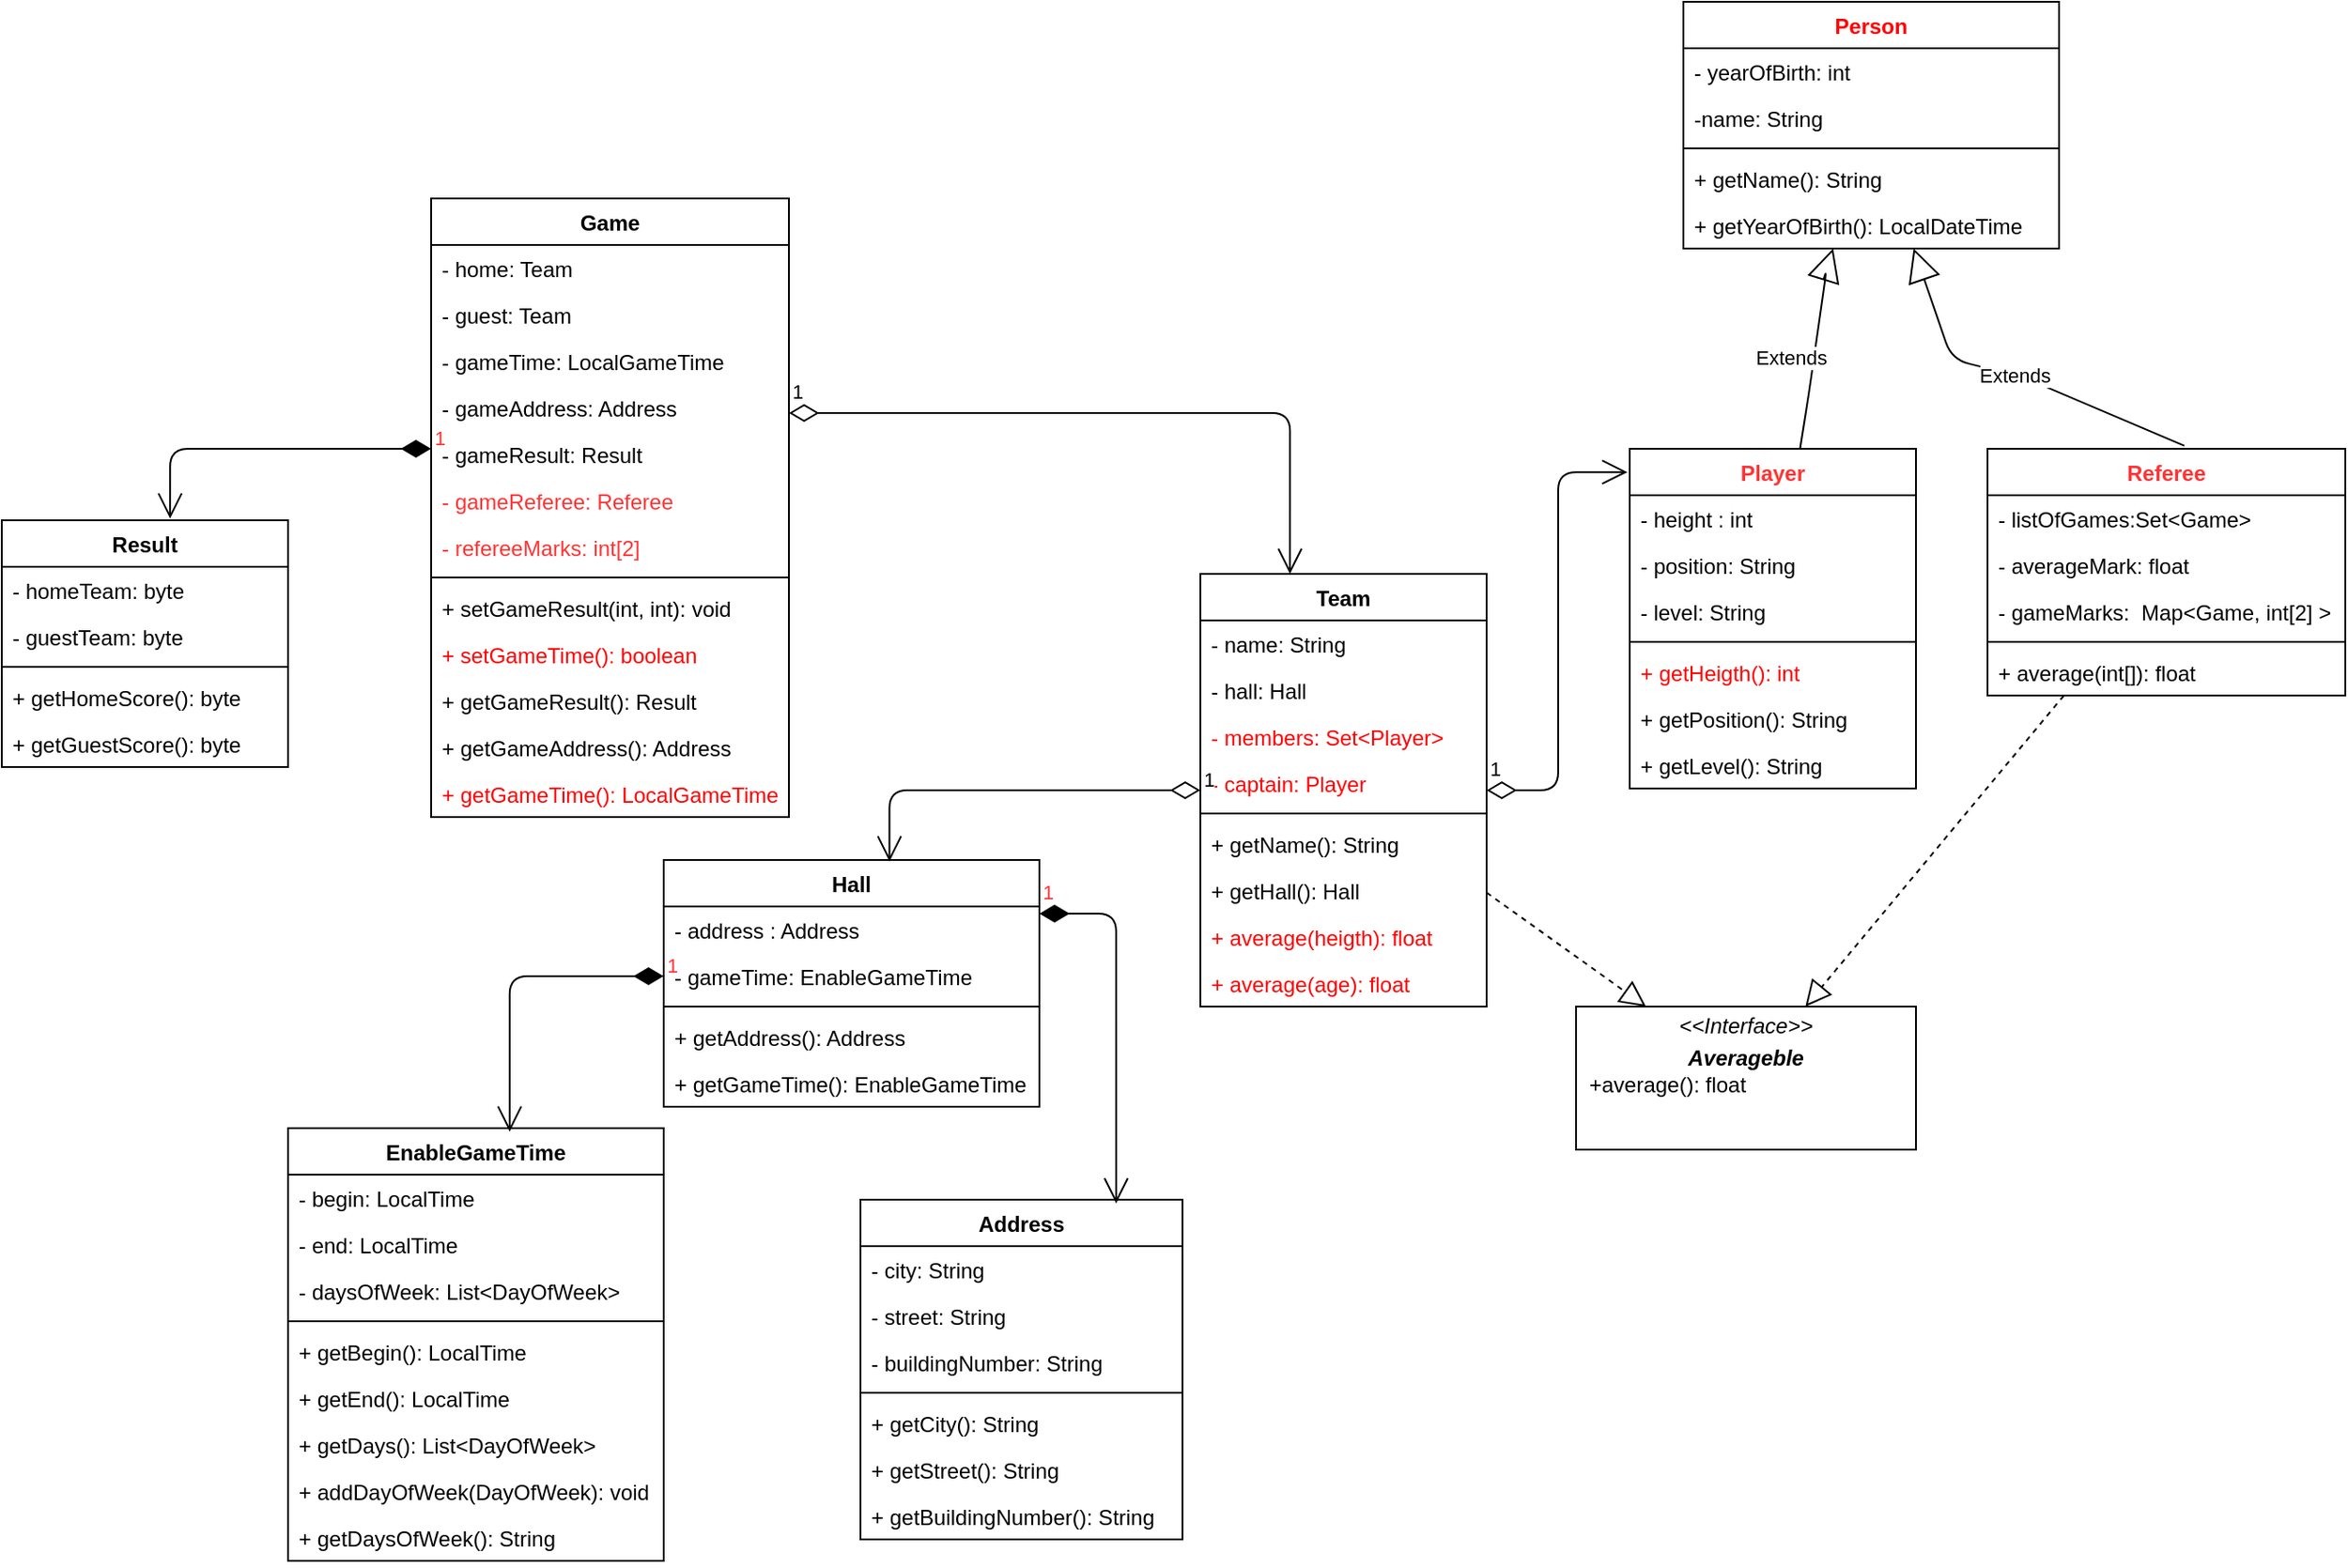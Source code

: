 <mxfile version="13.9.3" type="github">
  <diagram name="Page-1" id="e7e014a7-5840-1c2e-5031-d8a46d1fe8dd">
    <mxGraphModel dx="1221" dy="645" grid="1" gridSize="10" guides="1" tooltips="1" connect="1" arrows="1" fold="1" page="1" pageScale="1" pageWidth="1169" pageHeight="826" background="#ffffff" math="0" shadow="0">
      <root>
        <mxCell id="0" />
        <mxCell id="1" parent="0" />
        <mxCell id="TwgE0St8MOjOakiMRuRE-41" value="Team" style="swimlane;fontStyle=1;align=center;verticalAlign=top;childLayout=stackLayout;horizontal=1;startSize=26;horizontalStack=0;resizeParent=1;resizeParentMax=0;resizeLast=0;collapsible=1;marginBottom=0;" parent="1" vertex="1">
          <mxGeometry x="720" y="330" width="160" height="242" as="geometry" />
        </mxCell>
        <mxCell id="TwgE0St8MOjOakiMRuRE-42" value="- name: String" style="text;strokeColor=none;fillColor=none;align=left;verticalAlign=top;spacingLeft=4;spacingRight=4;overflow=hidden;rotatable=0;points=[[0,0.5],[1,0.5]];portConstraint=eastwest;" parent="TwgE0St8MOjOakiMRuRE-41" vertex="1">
          <mxGeometry y="26" width="160" height="26" as="geometry" />
        </mxCell>
        <mxCell id="TwgE0St8MOjOakiMRuRE-109" value="- hall: Hall" style="text;strokeColor=none;fillColor=none;align=left;verticalAlign=top;spacingLeft=4;spacingRight=4;overflow=hidden;rotatable=0;points=[[0,0.5],[1,0.5]];portConstraint=eastwest;" parent="TwgE0St8MOjOakiMRuRE-41" vertex="1">
          <mxGeometry y="52" width="160" height="26" as="geometry" />
        </mxCell>
        <mxCell id="NU6HqHWdmJFwHkddgn6K-23" value="- members: Set&lt;Player&gt;" style="text;strokeColor=none;fillColor=none;align=left;verticalAlign=top;spacingLeft=4;spacingRight=4;overflow=hidden;rotatable=0;points=[[0,0.5],[1,0.5]];portConstraint=eastwest;fontColor=#FF0000;" parent="TwgE0St8MOjOakiMRuRE-41" vertex="1">
          <mxGeometry y="78" width="160" height="26" as="geometry" />
        </mxCell>
        <mxCell id="TwgE0St8MOjOakiMRuRE-45" value="- captain: Player" style="text;strokeColor=none;fillColor=none;align=left;verticalAlign=top;spacingLeft=4;spacingRight=4;overflow=hidden;rotatable=0;points=[[0,0.5],[1,0.5]];portConstraint=eastwest;fontColor=#FF0000;" parent="TwgE0St8MOjOakiMRuRE-41" vertex="1">
          <mxGeometry y="104" width="160" height="26" as="geometry" />
        </mxCell>
        <mxCell id="TwgE0St8MOjOakiMRuRE-43" value="" style="line;strokeWidth=1;fillColor=none;align=left;verticalAlign=middle;spacingTop=-1;spacingLeft=3;spacingRight=3;rotatable=0;labelPosition=right;points=[];portConstraint=eastwest;" parent="TwgE0St8MOjOakiMRuRE-41" vertex="1">
          <mxGeometry y="130" width="160" height="8" as="geometry" />
        </mxCell>
        <mxCell id="TwgE0St8MOjOakiMRuRE-82" value="+ getName(): String" style="text;strokeColor=none;fillColor=none;align=left;verticalAlign=top;spacingLeft=4;spacingRight=4;overflow=hidden;rotatable=0;points=[[0,0.5],[1,0.5]];portConstraint=eastwest;" parent="TwgE0St8MOjOakiMRuRE-41" vertex="1">
          <mxGeometry y="138" width="160" height="26" as="geometry" />
        </mxCell>
        <mxCell id="TwgE0St8MOjOakiMRuRE-44" value="+ getHall(): Hall" style="text;strokeColor=none;fillColor=none;align=left;verticalAlign=top;spacingLeft=4;spacingRight=4;overflow=hidden;rotatable=0;points=[[0,0.5],[1,0.5]];portConstraint=eastwest;" parent="TwgE0St8MOjOakiMRuRE-41" vertex="1">
          <mxGeometry y="164" width="160" height="26" as="geometry" />
        </mxCell>
        <mxCell id="tCs71eNTjscLP7BEkDLz-2" value="+ average(heigth): float" style="text;strokeColor=none;fillColor=none;align=left;verticalAlign=top;spacingLeft=4;spacingRight=4;overflow=hidden;rotatable=0;points=[[0,0.5],[1,0.5]];portConstraint=eastwest;fontColor=#FF0000;" parent="TwgE0St8MOjOakiMRuRE-41" vertex="1">
          <mxGeometry y="190" width="160" height="26" as="geometry" />
        </mxCell>
        <mxCell id="tCs71eNTjscLP7BEkDLz-3" value="+ average(age): float" style="text;strokeColor=none;fillColor=none;align=left;verticalAlign=top;spacingLeft=4;spacingRight=4;overflow=hidden;rotatable=0;points=[[0,0.5],[1,0.5]];portConstraint=eastwest;fontColor=#FF0000;" parent="TwgE0St8MOjOakiMRuRE-41" vertex="1">
          <mxGeometry y="216" width="160" height="26" as="geometry" />
        </mxCell>
        <mxCell id="TwgE0St8MOjOakiMRuRE-46" value="Hall" style="swimlane;fontStyle=1;align=center;verticalAlign=top;childLayout=stackLayout;horizontal=1;startSize=26;horizontalStack=0;resizeParent=1;resizeParentMax=0;resizeLast=0;collapsible=1;marginBottom=0;" parent="1" vertex="1">
          <mxGeometry x="420" y="490" width="210" height="138" as="geometry" />
        </mxCell>
        <mxCell id="TwgE0St8MOjOakiMRuRE-47" value="- address : Address" style="text;strokeColor=none;fillColor=none;align=left;verticalAlign=top;spacingLeft=4;spacingRight=4;overflow=hidden;rotatable=0;points=[[0,0.5],[1,0.5]];portConstraint=eastwest;" parent="TwgE0St8MOjOakiMRuRE-46" vertex="1">
          <mxGeometry y="26" width="210" height="26" as="geometry" />
        </mxCell>
        <mxCell id="TwgE0St8MOjOakiMRuRE-48" value="- gameTime: EnableGameTime" style="text;strokeColor=none;fillColor=none;align=left;verticalAlign=top;spacingLeft=4;spacingRight=4;overflow=hidden;rotatable=0;points=[[0,0.5],[1,0.5]];portConstraint=eastwest;" parent="TwgE0St8MOjOakiMRuRE-46" vertex="1">
          <mxGeometry y="52" width="210" height="26" as="geometry" />
        </mxCell>
        <mxCell id="TwgE0St8MOjOakiMRuRE-49" value="" style="line;strokeWidth=1;fillColor=none;align=left;verticalAlign=middle;spacingTop=-1;spacingLeft=3;spacingRight=3;rotatable=0;labelPosition=right;points=[];portConstraint=eastwest;" parent="TwgE0St8MOjOakiMRuRE-46" vertex="1">
          <mxGeometry y="78" width="210" height="8" as="geometry" />
        </mxCell>
        <mxCell id="TwgE0St8MOjOakiMRuRE-77" value="+ getAddress(): Address" style="text;strokeColor=none;fillColor=none;align=left;verticalAlign=top;spacingLeft=4;spacingRight=4;overflow=hidden;rotatable=0;points=[[0,0.5],[1,0.5]];portConstraint=eastwest;" parent="TwgE0St8MOjOakiMRuRE-46" vertex="1">
          <mxGeometry y="86" width="210" height="26" as="geometry" />
        </mxCell>
        <mxCell id="TwgE0St8MOjOakiMRuRE-50" value="+ getGameTime(): EnableGameTime" style="text;strokeColor=none;fillColor=none;align=left;verticalAlign=top;spacingLeft=4;spacingRight=4;overflow=hidden;rotatable=0;points=[[0,0.5],[1,0.5]];portConstraint=eastwest;" parent="TwgE0St8MOjOakiMRuRE-46" vertex="1">
          <mxGeometry y="112" width="210" height="26" as="geometry" />
        </mxCell>
        <mxCell id="TwgE0St8MOjOakiMRuRE-51" value="Address" style="swimlane;fontStyle=1;align=center;verticalAlign=top;childLayout=stackLayout;horizontal=1;startSize=26;horizontalStack=0;resizeParent=1;resizeParentMax=0;resizeLast=0;collapsible=1;marginBottom=0;" parent="1" vertex="1">
          <mxGeometry x="530" y="680" width="180" height="190" as="geometry" />
        </mxCell>
        <mxCell id="TwgE0St8MOjOakiMRuRE-52" value="- city: String" style="text;strokeColor=none;fillColor=none;align=left;verticalAlign=top;spacingLeft=4;spacingRight=4;overflow=hidden;rotatable=0;points=[[0,0.5],[1,0.5]];portConstraint=eastwest;" parent="TwgE0St8MOjOakiMRuRE-51" vertex="1">
          <mxGeometry y="26" width="180" height="26" as="geometry" />
        </mxCell>
        <mxCell id="TwgE0St8MOjOakiMRuRE-55" value="- street: String" style="text;strokeColor=none;fillColor=none;align=left;verticalAlign=top;spacingLeft=4;spacingRight=4;overflow=hidden;rotatable=0;points=[[0,0.5],[1,0.5]];portConstraint=eastwest;" parent="TwgE0St8MOjOakiMRuRE-51" vertex="1">
          <mxGeometry y="52" width="180" height="26" as="geometry" />
        </mxCell>
        <mxCell id="TwgE0St8MOjOakiMRuRE-56" value="- buildingNumber: String" style="text;strokeColor=none;fillColor=none;align=left;verticalAlign=top;spacingLeft=4;spacingRight=4;overflow=hidden;rotatable=0;points=[[0,0.5],[1,0.5]];portConstraint=eastwest;" parent="TwgE0St8MOjOakiMRuRE-51" vertex="1">
          <mxGeometry y="78" width="180" height="26" as="geometry" />
        </mxCell>
        <mxCell id="TwgE0St8MOjOakiMRuRE-53" value="" style="line;strokeWidth=1;fillColor=none;align=left;verticalAlign=middle;spacingTop=-1;spacingLeft=3;spacingRight=3;rotatable=0;labelPosition=right;points=[];portConstraint=eastwest;" parent="TwgE0St8MOjOakiMRuRE-51" vertex="1">
          <mxGeometry y="104" width="180" height="8" as="geometry" />
        </mxCell>
        <mxCell id="TwgE0St8MOjOakiMRuRE-54" value="+ getCity(): String" style="text;strokeColor=none;fillColor=none;align=left;verticalAlign=top;spacingLeft=4;spacingRight=4;overflow=hidden;rotatable=0;points=[[0,0.5],[1,0.5]];portConstraint=eastwest;" parent="TwgE0St8MOjOakiMRuRE-51" vertex="1">
          <mxGeometry y="112" width="180" height="26" as="geometry" />
        </mxCell>
        <mxCell id="TwgE0St8MOjOakiMRuRE-57" value="+ getStreet(): String" style="text;strokeColor=none;fillColor=none;align=left;verticalAlign=top;spacingLeft=4;spacingRight=4;overflow=hidden;rotatable=0;points=[[0,0.5],[1,0.5]];portConstraint=eastwest;" parent="TwgE0St8MOjOakiMRuRE-51" vertex="1">
          <mxGeometry y="138" width="180" height="26" as="geometry" />
        </mxCell>
        <mxCell id="TwgE0St8MOjOakiMRuRE-58" value="+ getBuildingNumber(): String" style="text;strokeColor=none;fillColor=none;align=left;verticalAlign=top;spacingLeft=4;spacingRight=4;overflow=hidden;rotatable=0;points=[[0,0.5],[1,0.5]];portConstraint=eastwest;" parent="TwgE0St8MOjOakiMRuRE-51" vertex="1">
          <mxGeometry y="164" width="180" height="26" as="geometry" />
        </mxCell>
        <mxCell id="TwgE0St8MOjOakiMRuRE-59" value="EnableGameTime" style="swimlane;fontStyle=1;align=center;verticalAlign=top;childLayout=stackLayout;horizontal=1;startSize=26;horizontalStack=0;resizeParent=1;resizeParentMax=0;resizeLast=0;collapsible=1;marginBottom=0;" parent="1" vertex="1">
          <mxGeometry x="210" y="640" width="210" height="242" as="geometry" />
        </mxCell>
        <mxCell id="TwgE0St8MOjOakiMRuRE-60" value="- begin: LocalTime" style="text;strokeColor=none;fillColor=none;align=left;verticalAlign=top;spacingLeft=4;spacingRight=4;overflow=hidden;rotatable=0;points=[[0,0.5],[1,0.5]];portConstraint=eastwest;" parent="TwgE0St8MOjOakiMRuRE-59" vertex="1">
          <mxGeometry y="26" width="210" height="26" as="geometry" />
        </mxCell>
        <mxCell id="TwgE0St8MOjOakiMRuRE-70" value="- end: LocalTime" style="text;strokeColor=none;fillColor=none;align=left;verticalAlign=top;spacingLeft=4;spacingRight=4;overflow=hidden;rotatable=0;points=[[0,0.5],[1,0.5]];portConstraint=eastwest;" parent="TwgE0St8MOjOakiMRuRE-59" vertex="1">
          <mxGeometry y="52" width="210" height="26" as="geometry" />
        </mxCell>
        <mxCell id="TwgE0St8MOjOakiMRuRE-71" value="- daysOfWeek: List&lt;DayOfWeek&gt;" style="text;strokeColor=none;fillColor=none;align=left;verticalAlign=top;spacingLeft=4;spacingRight=4;overflow=hidden;rotatable=0;points=[[0,0.5],[1,0.5]];portConstraint=eastwest;" parent="TwgE0St8MOjOakiMRuRE-59" vertex="1">
          <mxGeometry y="78" width="210" height="26" as="geometry" />
        </mxCell>
        <mxCell id="TwgE0St8MOjOakiMRuRE-61" value="" style="line;strokeWidth=1;fillColor=none;align=left;verticalAlign=middle;spacingTop=-1;spacingLeft=3;spacingRight=3;rotatable=0;labelPosition=right;points=[];portConstraint=eastwest;" parent="TwgE0St8MOjOakiMRuRE-59" vertex="1">
          <mxGeometry y="104" width="210" height="8" as="geometry" />
        </mxCell>
        <mxCell id="TwgE0St8MOjOakiMRuRE-62" value="+ getBegin(): LocalTime" style="text;strokeColor=none;fillColor=none;align=left;verticalAlign=top;spacingLeft=4;spacingRight=4;overflow=hidden;rotatable=0;points=[[0,0.5],[1,0.5]];portConstraint=eastwest;" parent="TwgE0St8MOjOakiMRuRE-59" vertex="1">
          <mxGeometry y="112" width="210" height="26" as="geometry" />
        </mxCell>
        <mxCell id="TwgE0St8MOjOakiMRuRE-72" value="+ getEnd(): LocalTime" style="text;strokeColor=none;fillColor=none;align=left;verticalAlign=top;spacingLeft=4;spacingRight=4;overflow=hidden;rotatable=0;points=[[0,0.5],[1,0.5]];portConstraint=eastwest;" parent="TwgE0St8MOjOakiMRuRE-59" vertex="1">
          <mxGeometry y="138" width="210" height="26" as="geometry" />
        </mxCell>
        <mxCell id="TwgE0St8MOjOakiMRuRE-73" value="+ getDays(): List&lt;DayOfWeek&gt;" style="text;strokeColor=none;fillColor=none;align=left;verticalAlign=top;spacingLeft=4;spacingRight=4;overflow=hidden;rotatable=0;points=[[0,0.5],[1,0.5]];portConstraint=eastwest;" parent="TwgE0St8MOjOakiMRuRE-59" vertex="1">
          <mxGeometry y="164" width="210" height="26" as="geometry" />
        </mxCell>
        <mxCell id="TwgE0St8MOjOakiMRuRE-74" value="+ addDayOfWeek(DayOfWeek): void" style="text;strokeColor=none;fillColor=none;align=left;verticalAlign=top;spacingLeft=4;spacingRight=4;overflow=hidden;rotatable=0;points=[[0,0.5],[1,0.5]];portConstraint=eastwest;" parent="TwgE0St8MOjOakiMRuRE-59" vertex="1">
          <mxGeometry y="190" width="210" height="26" as="geometry" />
        </mxCell>
        <mxCell id="TwgE0St8MOjOakiMRuRE-75" value="+ getDaysOfWeek(): String" style="text;strokeColor=none;fillColor=none;align=left;verticalAlign=top;spacingLeft=4;spacingRight=4;overflow=hidden;rotatable=0;points=[[0,0.5],[1,0.5]];portConstraint=eastwest;" parent="TwgE0St8MOjOakiMRuRE-59" vertex="1">
          <mxGeometry y="216" width="210" height="26" as="geometry" />
        </mxCell>
        <mxCell id="TwgE0St8MOjOakiMRuRE-83" value="Result" style="swimlane;fontStyle=1;align=center;verticalAlign=top;childLayout=stackLayout;horizontal=1;startSize=26;horizontalStack=0;resizeParent=1;resizeParentMax=0;resizeLast=0;collapsible=1;marginBottom=0;" parent="1" vertex="1">
          <mxGeometry x="50" y="300" width="160" height="138" as="geometry" />
        </mxCell>
        <mxCell id="TwgE0St8MOjOakiMRuRE-84" value="- homeTeam: byte" style="text;strokeColor=none;fillColor=none;align=left;verticalAlign=top;spacingLeft=4;spacingRight=4;overflow=hidden;rotatable=0;points=[[0,0.5],[1,0.5]];portConstraint=eastwest;" parent="TwgE0St8MOjOakiMRuRE-83" vertex="1">
          <mxGeometry y="26" width="160" height="26" as="geometry" />
        </mxCell>
        <mxCell id="TwgE0St8MOjOakiMRuRE-96" value="- guestTeam: byte" style="text;strokeColor=none;fillColor=none;align=left;verticalAlign=top;spacingLeft=4;spacingRight=4;overflow=hidden;rotatable=0;points=[[0,0.5],[1,0.5]];portConstraint=eastwest;" parent="TwgE0St8MOjOakiMRuRE-83" vertex="1">
          <mxGeometry y="52" width="160" height="26" as="geometry" />
        </mxCell>
        <mxCell id="TwgE0St8MOjOakiMRuRE-85" value="" style="line;strokeWidth=1;fillColor=none;align=left;verticalAlign=middle;spacingTop=-1;spacingLeft=3;spacingRight=3;rotatable=0;labelPosition=right;points=[];portConstraint=eastwest;" parent="TwgE0St8MOjOakiMRuRE-83" vertex="1">
          <mxGeometry y="78" width="160" height="8" as="geometry" />
        </mxCell>
        <mxCell id="TwgE0St8MOjOakiMRuRE-86" value="+ getHomeScore(): byte" style="text;strokeColor=none;fillColor=none;align=left;verticalAlign=top;spacingLeft=4;spacingRight=4;overflow=hidden;rotatable=0;points=[[0,0.5],[1,0.5]];portConstraint=eastwest;" parent="TwgE0St8MOjOakiMRuRE-83" vertex="1">
          <mxGeometry y="86" width="160" height="26" as="geometry" />
        </mxCell>
        <mxCell id="TwgE0St8MOjOakiMRuRE-87" value="+ getGuestScore(): byte" style="text;strokeColor=none;fillColor=none;align=left;verticalAlign=top;spacingLeft=4;spacingRight=4;overflow=hidden;rotatable=0;points=[[0,0.5],[1,0.5]];portConstraint=eastwest;" parent="TwgE0St8MOjOakiMRuRE-83" vertex="1">
          <mxGeometry y="112" width="160" height="26" as="geometry" />
        </mxCell>
        <mxCell id="TwgE0St8MOjOakiMRuRE-97" value="Game" style="swimlane;fontStyle=1;align=center;verticalAlign=top;childLayout=stackLayout;horizontal=1;startSize=26;horizontalStack=0;resizeParent=1;resizeParentMax=0;resizeLast=0;collapsible=1;marginBottom=0;" parent="1" vertex="1">
          <mxGeometry x="290" y="120" width="200" height="346" as="geometry" />
        </mxCell>
        <mxCell id="TwgE0St8MOjOakiMRuRE-98" value="- home: Team" style="text;strokeColor=none;fillColor=none;align=left;verticalAlign=top;spacingLeft=4;spacingRight=4;overflow=hidden;rotatable=0;points=[[0,0.5],[1,0.5]];portConstraint=eastwest;" parent="TwgE0St8MOjOakiMRuRE-97" vertex="1">
          <mxGeometry y="26" width="200" height="26" as="geometry" />
        </mxCell>
        <mxCell id="TwgE0St8MOjOakiMRuRE-101" value="- guest: Team" style="text;strokeColor=none;fillColor=none;align=left;verticalAlign=top;spacingLeft=4;spacingRight=4;overflow=hidden;rotatable=0;points=[[0,0.5],[1,0.5]];portConstraint=eastwest;" parent="TwgE0St8MOjOakiMRuRE-97" vertex="1">
          <mxGeometry y="52" width="200" height="26" as="geometry" />
        </mxCell>
        <mxCell id="TwgE0St8MOjOakiMRuRE-102" value="- gameTime: LocalGameTime" style="text;strokeColor=none;fillColor=none;align=left;verticalAlign=top;spacingLeft=4;spacingRight=4;overflow=hidden;rotatable=0;points=[[0,0.5],[1,0.5]];portConstraint=eastwest;" parent="TwgE0St8MOjOakiMRuRE-97" vertex="1">
          <mxGeometry y="78" width="200" height="26" as="geometry" />
        </mxCell>
        <mxCell id="TwgE0St8MOjOakiMRuRE-103" value="- gameAddress: Address" style="text;strokeColor=none;fillColor=none;align=left;verticalAlign=top;spacingLeft=4;spacingRight=4;overflow=hidden;rotatable=0;points=[[0,0.5],[1,0.5]];portConstraint=eastwest;" parent="TwgE0St8MOjOakiMRuRE-97" vertex="1">
          <mxGeometry y="104" width="200" height="26" as="geometry" />
        </mxCell>
        <mxCell id="TwgE0St8MOjOakiMRuRE-104" value="- gameResult: Result" style="text;strokeColor=none;fillColor=none;align=left;verticalAlign=top;spacingLeft=4;spacingRight=4;overflow=hidden;rotatable=0;points=[[0,0.5],[1,0.5]];portConstraint=eastwest;" parent="TwgE0St8MOjOakiMRuRE-97" vertex="1">
          <mxGeometry y="130" width="200" height="26" as="geometry" />
        </mxCell>
        <mxCell id="NU6HqHWdmJFwHkddgn6K-21" value="- gameReferee: Referee" style="text;strokeColor=none;fillColor=none;align=left;verticalAlign=top;spacingLeft=4;spacingRight=4;overflow=hidden;rotatable=0;points=[[0,0.5],[1,0.5]];portConstraint=eastwest;fontColor=#FF3333;" parent="TwgE0St8MOjOakiMRuRE-97" vertex="1">
          <mxGeometry y="156" width="200" height="26" as="geometry" />
        </mxCell>
        <mxCell id="14i0nmzImd__y7Bm-4BG-6" value="- refereeMarks: int[2] " style="text;strokeColor=none;fillColor=none;align=left;verticalAlign=top;spacingLeft=4;spacingRight=4;overflow=hidden;rotatable=0;points=[[0,0.5],[1,0.5]];portConstraint=eastwest;fontColor=#FF3333;" parent="TwgE0St8MOjOakiMRuRE-97" vertex="1">
          <mxGeometry y="182" width="200" height="26" as="geometry" />
        </mxCell>
        <mxCell id="TwgE0St8MOjOakiMRuRE-99" value="" style="line;strokeWidth=1;fillColor=none;align=left;verticalAlign=middle;spacingTop=-1;spacingLeft=3;spacingRight=3;rotatable=0;labelPosition=right;points=[];portConstraint=eastwest;" parent="TwgE0St8MOjOakiMRuRE-97" vertex="1">
          <mxGeometry y="208" width="200" height="8" as="geometry" />
        </mxCell>
        <mxCell id="TwgE0St8MOjOakiMRuRE-100" value="+ setGameResult(int, int): void" style="text;strokeColor=none;fillColor=none;align=left;verticalAlign=top;spacingLeft=4;spacingRight=4;overflow=hidden;rotatable=0;points=[[0,0.5],[1,0.5]];portConstraint=eastwest;" parent="TwgE0St8MOjOakiMRuRE-97" vertex="1">
          <mxGeometry y="216" width="200" height="26" as="geometry" />
        </mxCell>
        <mxCell id="TwgE0St8MOjOakiMRuRE-106" value="+ setGameTime(): boolean" style="text;strokeColor=none;fillColor=none;align=left;verticalAlign=top;spacingLeft=4;spacingRight=4;overflow=hidden;rotatable=0;points=[[0,0.5],[1,0.5]];portConstraint=eastwest;fontColor=#FF0000;" parent="TwgE0St8MOjOakiMRuRE-97" vertex="1">
          <mxGeometry y="242" width="200" height="26" as="geometry" />
        </mxCell>
        <mxCell id="TwgE0St8MOjOakiMRuRE-107" value="+ getGameResult(): Result" style="text;strokeColor=none;fillColor=none;align=left;verticalAlign=top;spacingLeft=4;spacingRight=4;overflow=hidden;rotatable=0;points=[[0,0.5],[1,0.5]];portConstraint=eastwest;" parent="TwgE0St8MOjOakiMRuRE-97" vertex="1">
          <mxGeometry y="268" width="200" height="26" as="geometry" />
        </mxCell>
        <mxCell id="TwgE0St8MOjOakiMRuRE-108" value="+ getGameAddress(): Address" style="text;strokeColor=none;fillColor=none;align=left;verticalAlign=top;spacingLeft=4;spacingRight=4;overflow=hidden;rotatable=0;points=[[0,0.5],[1,0.5]];portConstraint=eastwest;" parent="TwgE0St8MOjOakiMRuRE-97" vertex="1">
          <mxGeometry y="294" width="200" height="26" as="geometry" />
        </mxCell>
        <mxCell id="TwgE0St8MOjOakiMRuRE-105" value="+ getGameTime(): LocalGameTime" style="text;strokeColor=none;fillColor=none;align=left;verticalAlign=top;spacingLeft=4;spacingRight=4;overflow=hidden;rotatable=0;points=[[0,0.5],[1,0.5]];portConstraint=eastwest;fontColor=#FF0000;" parent="TwgE0St8MOjOakiMRuRE-97" vertex="1">
          <mxGeometry y="320" width="200" height="26" as="geometry" />
        </mxCell>
        <mxCell id="NU6HqHWdmJFwHkddgn6K-5" value="Player" style="swimlane;fontStyle=1;align=center;verticalAlign=top;childLayout=stackLayout;horizontal=1;startSize=26;horizontalStack=0;resizeParent=1;resizeParentMax=0;resizeLast=0;collapsible=1;marginBottom=0;fontColor=#FF3333;" parent="1" vertex="1">
          <mxGeometry x="960" y="260" width="160" height="190" as="geometry" />
        </mxCell>
        <mxCell id="NU6HqHWdmJFwHkddgn6K-6" value="- height : int" style="text;strokeColor=none;fillColor=none;align=left;verticalAlign=top;spacingLeft=4;spacingRight=4;overflow=hidden;rotatable=0;points=[[0,0.5],[1,0.5]];portConstraint=eastwest;" parent="NU6HqHWdmJFwHkddgn6K-5" vertex="1">
          <mxGeometry y="26" width="160" height="26" as="geometry" />
        </mxCell>
        <mxCell id="NU6HqHWdmJFwHkddgn6K-19" value="- position: String" style="text;strokeColor=none;fillColor=none;align=left;verticalAlign=top;spacingLeft=4;spacingRight=4;overflow=hidden;rotatable=0;points=[[0,0.5],[1,0.5]];portConstraint=eastwest;" parent="NU6HqHWdmJFwHkddgn6K-5" vertex="1">
          <mxGeometry y="52" width="160" height="26" as="geometry" />
        </mxCell>
        <mxCell id="NU6HqHWdmJFwHkddgn6K-20" value="- level: String" style="text;strokeColor=none;fillColor=none;align=left;verticalAlign=top;spacingLeft=4;spacingRight=4;overflow=hidden;rotatable=0;points=[[0,0.5],[1,0.5]];portConstraint=eastwest;" parent="NU6HqHWdmJFwHkddgn6K-5" vertex="1">
          <mxGeometry y="78" width="160" height="26" as="geometry" />
        </mxCell>
        <mxCell id="NU6HqHWdmJFwHkddgn6K-7" value="" style="line;strokeWidth=1;fillColor=none;align=left;verticalAlign=middle;spacingTop=-1;spacingLeft=3;spacingRight=3;rotatable=0;labelPosition=right;points=[];portConstraint=eastwest;" parent="NU6HqHWdmJFwHkddgn6K-5" vertex="1">
          <mxGeometry y="104" width="160" height="8" as="geometry" />
        </mxCell>
        <mxCell id="tCs71eNTjscLP7BEkDLz-5" value="+ getHeigth(): int" style="text;strokeColor=none;fillColor=none;align=left;verticalAlign=top;spacingLeft=4;spacingRight=4;overflow=hidden;rotatable=0;points=[[0,0.5],[1,0.5]];portConstraint=eastwest;fontColor=#FF0000;" parent="NU6HqHWdmJFwHkddgn6K-5" vertex="1">
          <mxGeometry y="112" width="160" height="26" as="geometry" />
        </mxCell>
        <mxCell id="NU6HqHWdmJFwHkddgn6K-8" value="+ getPosition(): String" style="text;strokeColor=none;fillColor=none;align=left;verticalAlign=top;spacingLeft=4;spacingRight=4;overflow=hidden;rotatable=0;points=[[0,0.5],[1,0.5]];portConstraint=eastwest;" parent="NU6HqHWdmJFwHkddgn6K-5" vertex="1">
          <mxGeometry y="138" width="160" height="26" as="geometry" />
        </mxCell>
        <mxCell id="tCs71eNTjscLP7BEkDLz-6" value="+ getLevel(): String" style="text;strokeColor=none;fillColor=none;align=left;verticalAlign=top;spacingLeft=4;spacingRight=4;overflow=hidden;rotatable=0;points=[[0,0.5],[1,0.5]];portConstraint=eastwest;" parent="NU6HqHWdmJFwHkddgn6K-5" vertex="1">
          <mxGeometry y="164" width="160" height="26" as="geometry" />
        </mxCell>
        <mxCell id="NU6HqHWdmJFwHkddgn6K-14" value="Extends" style="endArrow=block;endSize=16;endFill=0;html=1;" parent="1" source="NU6HqHWdmJFwHkddgn6K-5" target="tCs71eNTjscLP7BEkDLz-12" edge="1">
          <mxGeometry x="-0.125" y="13" width="160" relative="1" as="geometry">
            <mxPoint x="970" y="230" as="sourcePoint" />
            <mxPoint x="1073.554" y="148" as="targetPoint" />
            <Array as="points">
              <mxPoint x="1060" y="230" />
              <mxPoint x="1070" y="160" />
            </Array>
            <mxPoint as="offset" />
          </mxGeometry>
        </mxCell>
        <mxCell id="NU6HqHWdmJFwHkddgn6K-15" value="Referee" style="swimlane;fontStyle=1;align=center;verticalAlign=top;childLayout=stackLayout;horizontal=1;startSize=26;horizontalStack=0;resizeParent=1;resizeParentMax=0;resizeLast=0;collapsible=1;marginBottom=0;fontColor=#FF3333;" parent="1" vertex="1">
          <mxGeometry x="1160" y="260" width="200" height="138" as="geometry" />
        </mxCell>
        <mxCell id="NU6HqHWdmJFwHkddgn6K-16" value="- listOfGames:Set&lt;Game&gt;" style="text;strokeColor=none;fillColor=none;align=left;verticalAlign=top;spacingLeft=4;spacingRight=4;overflow=hidden;rotatable=0;points=[[0,0.5],[1,0.5]];portConstraint=eastwest;" parent="NU6HqHWdmJFwHkddgn6K-15" vertex="1">
          <mxGeometry y="26" width="200" height="26" as="geometry" />
        </mxCell>
        <mxCell id="14i0nmzImd__y7Bm-4BG-7" value="- averageMark: float" style="text;strokeColor=none;fillColor=none;align=left;verticalAlign=top;spacingLeft=4;spacingRight=4;overflow=hidden;rotatable=0;points=[[0,0.5],[1,0.5]];portConstraint=eastwest;" parent="NU6HqHWdmJFwHkddgn6K-15" vertex="1">
          <mxGeometry y="52" width="200" height="26" as="geometry" />
        </mxCell>
        <mxCell id="wqO4o2FgLgD24LoxH6BP-2" value="- gameMarks:  Map&lt;Game, int[2] &gt;" style="text;strokeColor=none;fillColor=none;align=left;verticalAlign=top;spacingLeft=4;spacingRight=4;overflow=hidden;rotatable=0;points=[[0,0.5],[1,0.5]];portConstraint=eastwest;" parent="NU6HqHWdmJFwHkddgn6K-15" vertex="1">
          <mxGeometry y="78" width="200" height="26" as="geometry" />
        </mxCell>
        <mxCell id="NU6HqHWdmJFwHkddgn6K-17" value="" style="line;strokeWidth=1;fillColor=none;align=left;verticalAlign=middle;spacingTop=-1;spacingLeft=3;spacingRight=3;rotatable=0;labelPosition=right;points=[];portConstraint=eastwest;" parent="NU6HqHWdmJFwHkddgn6K-15" vertex="1">
          <mxGeometry y="104" width="200" height="8" as="geometry" />
        </mxCell>
        <mxCell id="NU6HqHWdmJFwHkddgn6K-18" value="+ average(int[]): float" style="text;strokeColor=none;fillColor=none;align=left;verticalAlign=top;spacingLeft=4;spacingRight=4;overflow=hidden;rotatable=0;points=[[0,0.5],[1,0.5]];portConstraint=eastwest;" parent="NU6HqHWdmJFwHkddgn6K-15" vertex="1">
          <mxGeometry y="112" width="200" height="26" as="geometry" />
        </mxCell>
        <mxCell id="NU6HqHWdmJFwHkddgn6K-22" value="Extends" style="endArrow=block;endSize=16;endFill=0;html=1;exitX=0.55;exitY=-0.012;exitDx=0;exitDy=0;exitPerimeter=0;" parent="1" source="NU6HqHWdmJFwHkddgn6K-15" target="tCs71eNTjscLP7BEkDLz-12" edge="1">
          <mxGeometry width="160" relative="1" as="geometry">
            <mxPoint x="1056.517" y="260" as="sourcePoint" />
            <mxPoint x="1103.168" y="148" as="targetPoint" />
            <Array as="points">
              <mxPoint x="1180" y="220" />
              <mxPoint x="1140" y="210" />
            </Array>
          </mxGeometry>
        </mxCell>
        <mxCell id="NU6HqHWdmJFwHkddgn6K-27" value="1" style="endArrow=open;html=1;endSize=12;startArrow=diamondThin;startSize=14;startFill=1;edgeStyle=orthogonalEdgeStyle;align=left;verticalAlign=bottom;fontColor=#FF3333;entryX=0.588;entryY=-0.007;entryDx=0;entryDy=0;entryPerimeter=0;" parent="1" source="TwgE0St8MOjOakiMRuRE-97" target="TwgE0St8MOjOakiMRuRE-83" edge="1">
          <mxGeometry x="-1" y="3" relative="1" as="geometry">
            <mxPoint x="290" y="260" as="sourcePoint" />
            <mxPoint x="290" y="460" as="targetPoint" />
            <Array as="points">
              <mxPoint x="144" y="260" />
            </Array>
          </mxGeometry>
        </mxCell>
        <mxCell id="NU6HqHWdmJFwHkddgn6K-28" value="1" style="endArrow=open;html=1;endSize=12;startArrow=diamondThin;startSize=14;startFill=1;edgeStyle=orthogonalEdgeStyle;align=left;verticalAlign=bottom;fontColor=#FF3333;exitX=0;exitY=0.5;exitDx=0;exitDy=0;entryX=0.59;entryY=0.008;entryDx=0;entryDy=0;entryPerimeter=0;" parent="1" source="TwgE0St8MOjOakiMRuRE-48" target="TwgE0St8MOjOakiMRuRE-59" edge="1">
          <mxGeometry x="-1" y="3" relative="1" as="geometry">
            <mxPoint x="215" y="598.5" as="sourcePoint" />
            <mxPoint x="375" y="598.5" as="targetPoint" />
          </mxGeometry>
        </mxCell>
        <mxCell id="NU6HqHWdmJFwHkddgn6K-29" value="1" style="endArrow=open;html=1;endSize=12;startArrow=diamondThin;startSize=14;startFill=1;edgeStyle=orthogonalEdgeStyle;align=left;verticalAlign=bottom;fontColor=#FF3333;entryX=0.794;entryY=0.011;entryDx=0;entryDy=0;entryPerimeter=0;" parent="1" source="TwgE0St8MOjOakiMRuRE-46" target="TwgE0St8MOjOakiMRuRE-51" edge="1">
          <mxGeometry x="-1" y="3" relative="1" as="geometry">
            <mxPoint x="610" y="520" as="sourcePoint" />
            <mxPoint x="770" y="520" as="targetPoint" />
            <Array as="points">
              <mxPoint x="673" y="520" />
            </Array>
          </mxGeometry>
        </mxCell>
        <mxCell id="14i0nmzImd__y7Bm-4BG-3" value="1" style="endArrow=open;html=1;endSize=12;startArrow=diamondThin;startSize=14;startFill=0;edgeStyle=orthogonalEdgeStyle;align=left;verticalAlign=bottom;entryX=-0.008;entryY=0.069;entryDx=0;entryDy=0;entryPerimeter=0;" parent="1" source="TwgE0St8MOjOakiMRuRE-41" target="NU6HqHWdmJFwHkddgn6K-5" edge="1">
          <mxGeometry x="-1" y="3" relative="1" as="geometry">
            <mxPoint x="880" y="320" as="sourcePoint" />
            <mxPoint x="950" y="270" as="targetPoint" />
          </mxGeometry>
        </mxCell>
        <mxCell id="14i0nmzImd__y7Bm-4BG-4" value="&lt;p style=&quot;margin: 0px ; margin-top: 4px ; text-align: center&quot;&gt;&lt;i&gt;&amp;lt;&amp;lt;Interface&amp;gt;&amp;gt;&lt;/i&gt;&lt;/p&gt;&lt;p style=&quot;margin: 0px ; margin-top: 4px ; text-align: center&quot;&gt;&lt;i&gt;&lt;b&gt;Averageble&lt;/b&gt;&lt;/i&gt;&lt;br&gt;&lt;/p&gt;&lt;p style=&quot;margin: 0px ; margin-left: 4px&quot;&gt;&amp;nbsp;+&lt;span&gt;average(): float&lt;/span&gt;&lt;/p&gt;&lt;p style=&quot;margin: 0px ; margin-left: 4px&quot;&gt;&lt;br&gt;&lt;/p&gt;" style="verticalAlign=top;align=left;overflow=fill;fontSize=12;fontFamily=Helvetica;html=1;" parent="1" vertex="1">
          <mxGeometry x="930" y="572" width="190" height="80" as="geometry" />
        </mxCell>
        <mxCell id="14i0nmzImd__y7Bm-4BG-5" value="" style="endArrow=block;dashed=1;endFill=0;endSize=12;html=1;" parent="1" source="TwgE0St8MOjOakiMRuRE-41" target="14i0nmzImd__y7Bm-4BG-4" edge="1">
          <mxGeometry width="160" relative="1" as="geometry">
            <mxPoint x="820" y="550" as="sourcePoint" />
            <mxPoint x="980" y="550" as="targetPoint" />
          </mxGeometry>
        </mxCell>
        <mxCell id="wqO4o2FgLgD24LoxH6BP-1" value="" style="endArrow=block;dashed=1;endFill=0;endSize=12;html=1;" parent="1" source="NU6HqHWdmJFwHkddgn6K-15" target="14i0nmzImd__y7Bm-4BG-4" edge="1">
          <mxGeometry width="160" relative="1" as="geometry">
            <mxPoint x="1220" y="413" as="sourcePoint" />
            <mxPoint x="1380" y="413" as="targetPoint" />
          </mxGeometry>
        </mxCell>
        <mxCell id="tCs71eNTjscLP7BEkDLz-1" value="1" style="endArrow=open;html=1;endSize=12;startArrow=diamondThin;startSize=14;startFill=0;edgeStyle=orthogonalEdgeStyle;align=left;verticalAlign=bottom;entryX=0.313;entryY=0;entryDx=0;entryDy=0;entryPerimeter=0;" parent="1" source="TwgE0St8MOjOakiMRuRE-97" target="TwgE0St8MOjOakiMRuRE-41" edge="1">
          <mxGeometry x="-1" y="3" relative="1" as="geometry">
            <mxPoint x="490" y="280" as="sourcePoint" />
            <mxPoint x="650" y="280" as="targetPoint" />
            <Array as="points">
              <mxPoint x="770" y="240" />
            </Array>
          </mxGeometry>
        </mxCell>
        <mxCell id="tCs71eNTjscLP7BEkDLz-12" value="Person" style="swimlane;fontStyle=1;align=center;verticalAlign=top;childLayout=stackLayout;horizontal=1;startSize=26;horizontalStack=0;resizeParent=1;resizeParentMax=0;resizeLast=0;collapsible=1;marginBottom=0;fontColor=#FF0000;" parent="1" vertex="1">
          <mxGeometry x="990" y="10" width="210" height="138" as="geometry" />
        </mxCell>
        <mxCell id="tCs71eNTjscLP7BEkDLz-13" value="- yearOfBirth: int" style="text;strokeColor=none;fillColor=none;align=left;verticalAlign=top;spacingLeft=4;spacingRight=4;overflow=hidden;rotatable=0;points=[[0,0.5],[1,0.5]];portConstraint=eastwest;" parent="tCs71eNTjscLP7BEkDLz-12" vertex="1">
          <mxGeometry y="26" width="210" height="26" as="geometry" />
        </mxCell>
        <mxCell id="tCs71eNTjscLP7BEkDLz-16" value="-name: String" style="text;strokeColor=none;fillColor=none;align=left;verticalAlign=top;spacingLeft=4;spacingRight=4;overflow=hidden;rotatable=0;points=[[0,0.5],[1,0.5]];portConstraint=eastwest;" parent="tCs71eNTjscLP7BEkDLz-12" vertex="1">
          <mxGeometry y="52" width="210" height="26" as="geometry" />
        </mxCell>
        <mxCell id="tCs71eNTjscLP7BEkDLz-14" value="" style="line;strokeWidth=1;fillColor=none;align=left;verticalAlign=middle;spacingTop=-1;spacingLeft=3;spacingRight=3;rotatable=0;labelPosition=right;points=[];portConstraint=eastwest;" parent="tCs71eNTjscLP7BEkDLz-12" vertex="1">
          <mxGeometry y="78" width="210" height="8" as="geometry" />
        </mxCell>
        <mxCell id="tCs71eNTjscLP7BEkDLz-15" value="+ getName(): String" style="text;strokeColor=none;fillColor=none;align=left;verticalAlign=top;spacingLeft=4;spacingRight=4;overflow=hidden;rotatable=0;points=[[0,0.5],[1,0.5]];portConstraint=eastwest;" parent="tCs71eNTjscLP7BEkDLz-12" vertex="1">
          <mxGeometry y="86" width="210" height="26" as="geometry" />
        </mxCell>
        <mxCell id="tCs71eNTjscLP7BEkDLz-17" value="+ getYearOfBirth(): LocalDateTime" style="text;strokeColor=none;fillColor=none;align=left;verticalAlign=top;spacingLeft=4;spacingRight=4;overflow=hidden;rotatable=0;points=[[0,0.5],[1,0.5]];portConstraint=eastwest;" parent="tCs71eNTjscLP7BEkDLz-12" vertex="1">
          <mxGeometry y="112" width="210" height="26" as="geometry" />
        </mxCell>
        <mxCell id="tCs71eNTjscLP7BEkDLz-18" value="1" style="endArrow=open;html=1;endSize=12;startArrow=diamondThin;startSize=14;startFill=0;edgeStyle=orthogonalEdgeStyle;align=left;verticalAlign=bottom;entryX=0.601;entryY=0.006;entryDx=0;entryDy=0;entryPerimeter=0;" parent="1" source="TwgE0St8MOjOakiMRuRE-41" target="TwgE0St8MOjOakiMRuRE-46" edge="1">
          <mxGeometry x="-1" y="3" relative="1" as="geometry">
            <mxPoint x="570" y="457.959" as="sourcePoint" />
            <mxPoint x="570" y="451" as="targetPoint" />
          </mxGeometry>
        </mxCell>
      </root>
    </mxGraphModel>
  </diagram>
</mxfile>
